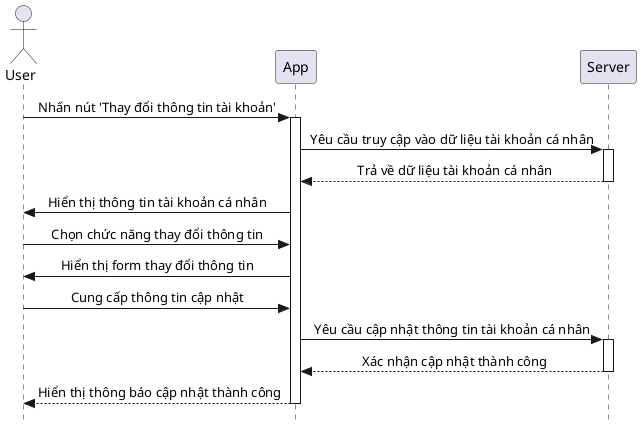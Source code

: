 @startuml
skinparam style strictuml
skinparam SequenceMessageAlignment center

actor User
participant App
participant Server

User -> App: Nhấn nút 'Thay đổi thông tin tài khoản'
activate App
App -> Server: Yêu cầu truy cập vào dữ liệu tài khoản cá nhân
activate Server
Server --> App: Trả về dữ liệu tài khoản cá nhân
deactivate Server
App -> User: Hiển thị thông tin tài khoản cá nhân
User -> App: Chọn chức năng thay đổi thông tin
App -> User: Hiển thị form thay đổi thông tin
User -> App: Cung cấp thông tin cập nhật
App -> Server: Yêu cầu cập nhật thông tin tài khoản cá nhân
activate Server
Server --> App: Xác nhận cập nhật thành công
deactivate Server
App --> User: Hiển thị thông báo cập nhật thành công
deactivate App
@enduml
